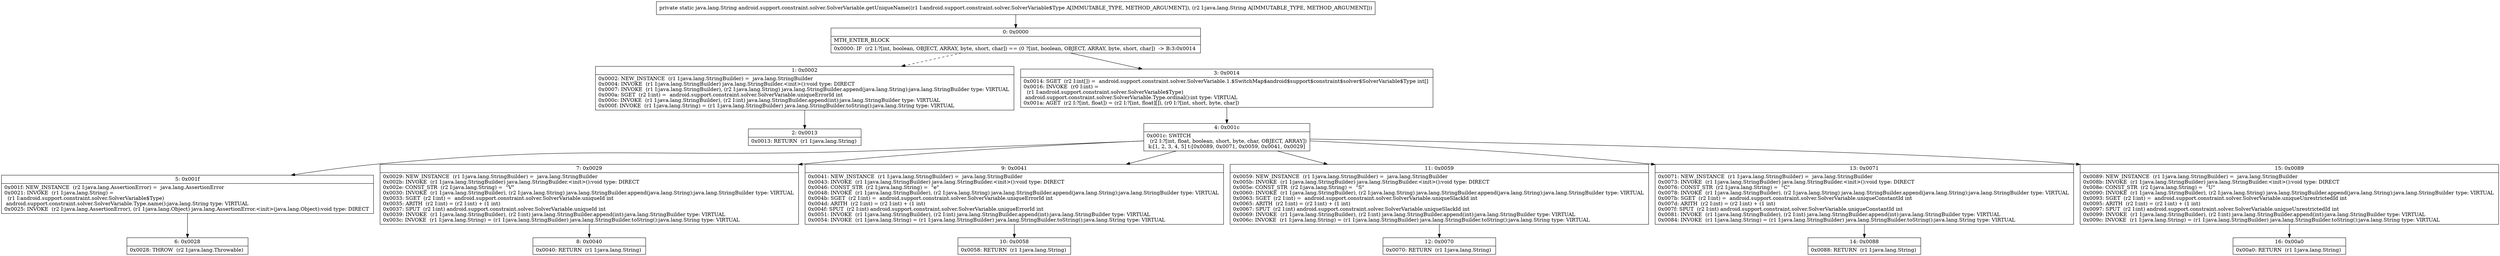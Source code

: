 digraph "CFG forandroid.support.constraint.solver.SolverVariable.getUniqueName(Landroid\/support\/constraint\/solver\/SolverVariable$Type;Ljava\/lang\/String;)Ljava\/lang\/String;" {
Node_0 [shape=record,label="{0\:\ 0x0000|MTH_ENTER_BLOCK\l|0x0000: IF  (r2 I:?[int, boolean, OBJECT, ARRAY, byte, short, char]) == (0 ?[int, boolean, OBJECT, ARRAY, byte, short, char])  \-\> B:3:0x0014 \l}"];
Node_1 [shape=record,label="{1\:\ 0x0002|0x0002: NEW_INSTANCE  (r1 I:java.lang.StringBuilder) =  java.lang.StringBuilder \l0x0004: INVOKE  (r1 I:java.lang.StringBuilder) java.lang.StringBuilder.\<init\>():void type: DIRECT \l0x0007: INVOKE  (r1 I:java.lang.StringBuilder), (r2 I:java.lang.String) java.lang.StringBuilder.append(java.lang.String):java.lang.StringBuilder type: VIRTUAL \l0x000a: SGET  (r2 I:int) =  android.support.constraint.solver.SolverVariable.uniqueErrorId int \l0x000c: INVOKE  (r1 I:java.lang.StringBuilder), (r2 I:int) java.lang.StringBuilder.append(int):java.lang.StringBuilder type: VIRTUAL \l0x000f: INVOKE  (r1 I:java.lang.String) = (r1 I:java.lang.StringBuilder) java.lang.StringBuilder.toString():java.lang.String type: VIRTUAL \l}"];
Node_2 [shape=record,label="{2\:\ 0x0013|0x0013: RETURN  (r1 I:java.lang.String) \l}"];
Node_3 [shape=record,label="{3\:\ 0x0014|0x0014: SGET  (r2 I:int[]) =  android.support.constraint.solver.SolverVariable.1.$SwitchMap$android$support$constraint$solver$SolverVariable$Type int[] \l0x0016: INVOKE  (r0 I:int) = \l  (r1 I:android.support.constraint.solver.SolverVariable$Type)\l android.support.constraint.solver.SolverVariable.Type.ordinal():int type: VIRTUAL \l0x001a: AGET  (r2 I:?[int, float]) = (r2 I:?[int, float][]), (r0 I:?[int, short, byte, char]) \l}"];
Node_4 [shape=record,label="{4\:\ 0x001c|0x001c: SWITCH  \l  (r2 I:?[int, float, boolean, short, byte, char, OBJECT, ARRAY])\l k:[1, 2, 3, 4, 5] t:[0x0089, 0x0071, 0x0059, 0x0041, 0x0029] \l}"];
Node_5 [shape=record,label="{5\:\ 0x001f|0x001f: NEW_INSTANCE  (r2 I:java.lang.AssertionError) =  java.lang.AssertionError \l0x0021: INVOKE  (r1 I:java.lang.String) = \l  (r1 I:android.support.constraint.solver.SolverVariable$Type)\l android.support.constraint.solver.SolverVariable.Type.name():java.lang.String type: VIRTUAL \l0x0025: INVOKE  (r2 I:java.lang.AssertionError), (r1 I:java.lang.Object) java.lang.AssertionError.\<init\>(java.lang.Object):void type: DIRECT \l}"];
Node_6 [shape=record,label="{6\:\ 0x0028|0x0028: THROW  (r2 I:java.lang.Throwable) \l}"];
Node_7 [shape=record,label="{7\:\ 0x0029|0x0029: NEW_INSTANCE  (r1 I:java.lang.StringBuilder) =  java.lang.StringBuilder \l0x002b: INVOKE  (r1 I:java.lang.StringBuilder) java.lang.StringBuilder.\<init\>():void type: DIRECT \l0x002e: CONST_STR  (r2 I:java.lang.String) =  \"V\" \l0x0030: INVOKE  (r1 I:java.lang.StringBuilder), (r2 I:java.lang.String) java.lang.StringBuilder.append(java.lang.String):java.lang.StringBuilder type: VIRTUAL \l0x0033: SGET  (r2 I:int) =  android.support.constraint.solver.SolverVariable.uniqueId int \l0x0035: ARITH  (r2 I:int) = (r2 I:int) + (1 int) \l0x0037: SPUT  (r2 I:int) android.support.constraint.solver.SolverVariable.uniqueId int \l0x0039: INVOKE  (r1 I:java.lang.StringBuilder), (r2 I:int) java.lang.StringBuilder.append(int):java.lang.StringBuilder type: VIRTUAL \l0x003c: INVOKE  (r1 I:java.lang.String) = (r1 I:java.lang.StringBuilder) java.lang.StringBuilder.toString():java.lang.String type: VIRTUAL \l}"];
Node_8 [shape=record,label="{8\:\ 0x0040|0x0040: RETURN  (r1 I:java.lang.String) \l}"];
Node_9 [shape=record,label="{9\:\ 0x0041|0x0041: NEW_INSTANCE  (r1 I:java.lang.StringBuilder) =  java.lang.StringBuilder \l0x0043: INVOKE  (r1 I:java.lang.StringBuilder) java.lang.StringBuilder.\<init\>():void type: DIRECT \l0x0046: CONST_STR  (r2 I:java.lang.String) =  \"e\" \l0x0048: INVOKE  (r1 I:java.lang.StringBuilder), (r2 I:java.lang.String) java.lang.StringBuilder.append(java.lang.String):java.lang.StringBuilder type: VIRTUAL \l0x004b: SGET  (r2 I:int) =  android.support.constraint.solver.SolverVariable.uniqueErrorId int \l0x004d: ARITH  (r2 I:int) = (r2 I:int) + (1 int) \l0x004f: SPUT  (r2 I:int) android.support.constraint.solver.SolverVariable.uniqueErrorId int \l0x0051: INVOKE  (r1 I:java.lang.StringBuilder), (r2 I:int) java.lang.StringBuilder.append(int):java.lang.StringBuilder type: VIRTUAL \l0x0054: INVOKE  (r1 I:java.lang.String) = (r1 I:java.lang.StringBuilder) java.lang.StringBuilder.toString():java.lang.String type: VIRTUAL \l}"];
Node_10 [shape=record,label="{10\:\ 0x0058|0x0058: RETURN  (r1 I:java.lang.String) \l}"];
Node_11 [shape=record,label="{11\:\ 0x0059|0x0059: NEW_INSTANCE  (r1 I:java.lang.StringBuilder) =  java.lang.StringBuilder \l0x005b: INVOKE  (r1 I:java.lang.StringBuilder) java.lang.StringBuilder.\<init\>():void type: DIRECT \l0x005e: CONST_STR  (r2 I:java.lang.String) =  \"S\" \l0x0060: INVOKE  (r1 I:java.lang.StringBuilder), (r2 I:java.lang.String) java.lang.StringBuilder.append(java.lang.String):java.lang.StringBuilder type: VIRTUAL \l0x0063: SGET  (r2 I:int) =  android.support.constraint.solver.SolverVariable.uniqueSlackId int \l0x0065: ARITH  (r2 I:int) = (r2 I:int) + (1 int) \l0x0067: SPUT  (r2 I:int) android.support.constraint.solver.SolverVariable.uniqueSlackId int \l0x0069: INVOKE  (r1 I:java.lang.StringBuilder), (r2 I:int) java.lang.StringBuilder.append(int):java.lang.StringBuilder type: VIRTUAL \l0x006c: INVOKE  (r1 I:java.lang.String) = (r1 I:java.lang.StringBuilder) java.lang.StringBuilder.toString():java.lang.String type: VIRTUAL \l}"];
Node_12 [shape=record,label="{12\:\ 0x0070|0x0070: RETURN  (r1 I:java.lang.String) \l}"];
Node_13 [shape=record,label="{13\:\ 0x0071|0x0071: NEW_INSTANCE  (r1 I:java.lang.StringBuilder) =  java.lang.StringBuilder \l0x0073: INVOKE  (r1 I:java.lang.StringBuilder) java.lang.StringBuilder.\<init\>():void type: DIRECT \l0x0076: CONST_STR  (r2 I:java.lang.String) =  \"C\" \l0x0078: INVOKE  (r1 I:java.lang.StringBuilder), (r2 I:java.lang.String) java.lang.StringBuilder.append(java.lang.String):java.lang.StringBuilder type: VIRTUAL \l0x007b: SGET  (r2 I:int) =  android.support.constraint.solver.SolverVariable.uniqueConstantId int \l0x007d: ARITH  (r2 I:int) = (r2 I:int) + (1 int) \l0x007f: SPUT  (r2 I:int) android.support.constraint.solver.SolverVariable.uniqueConstantId int \l0x0081: INVOKE  (r1 I:java.lang.StringBuilder), (r2 I:int) java.lang.StringBuilder.append(int):java.lang.StringBuilder type: VIRTUAL \l0x0084: INVOKE  (r1 I:java.lang.String) = (r1 I:java.lang.StringBuilder) java.lang.StringBuilder.toString():java.lang.String type: VIRTUAL \l}"];
Node_14 [shape=record,label="{14\:\ 0x0088|0x0088: RETURN  (r1 I:java.lang.String) \l}"];
Node_15 [shape=record,label="{15\:\ 0x0089|0x0089: NEW_INSTANCE  (r1 I:java.lang.StringBuilder) =  java.lang.StringBuilder \l0x008b: INVOKE  (r1 I:java.lang.StringBuilder) java.lang.StringBuilder.\<init\>():void type: DIRECT \l0x008e: CONST_STR  (r2 I:java.lang.String) =  \"U\" \l0x0090: INVOKE  (r1 I:java.lang.StringBuilder), (r2 I:java.lang.String) java.lang.StringBuilder.append(java.lang.String):java.lang.StringBuilder type: VIRTUAL \l0x0093: SGET  (r2 I:int) =  android.support.constraint.solver.SolverVariable.uniqueUnrestrictedId int \l0x0095: ARITH  (r2 I:int) = (r2 I:int) + (1 int) \l0x0097: SPUT  (r2 I:int) android.support.constraint.solver.SolverVariable.uniqueUnrestrictedId int \l0x0099: INVOKE  (r1 I:java.lang.StringBuilder), (r2 I:int) java.lang.StringBuilder.append(int):java.lang.StringBuilder type: VIRTUAL \l0x009c: INVOKE  (r1 I:java.lang.String) = (r1 I:java.lang.StringBuilder) java.lang.StringBuilder.toString():java.lang.String type: VIRTUAL \l}"];
Node_16 [shape=record,label="{16\:\ 0x00a0|0x00a0: RETURN  (r1 I:java.lang.String) \l}"];
MethodNode[shape=record,label="{private static java.lang.String android.support.constraint.solver.SolverVariable.getUniqueName((r1 I:android.support.constraint.solver.SolverVariable$Type A[IMMUTABLE_TYPE, METHOD_ARGUMENT]), (r2 I:java.lang.String A[IMMUTABLE_TYPE, METHOD_ARGUMENT])) }"];
MethodNode -> Node_0;
Node_0 -> Node_1[style=dashed];
Node_0 -> Node_3;
Node_1 -> Node_2;
Node_3 -> Node_4;
Node_4 -> Node_5;
Node_4 -> Node_7;
Node_4 -> Node_9;
Node_4 -> Node_11;
Node_4 -> Node_13;
Node_4 -> Node_15;
Node_5 -> Node_6;
Node_7 -> Node_8;
Node_9 -> Node_10;
Node_11 -> Node_12;
Node_13 -> Node_14;
Node_15 -> Node_16;
}

